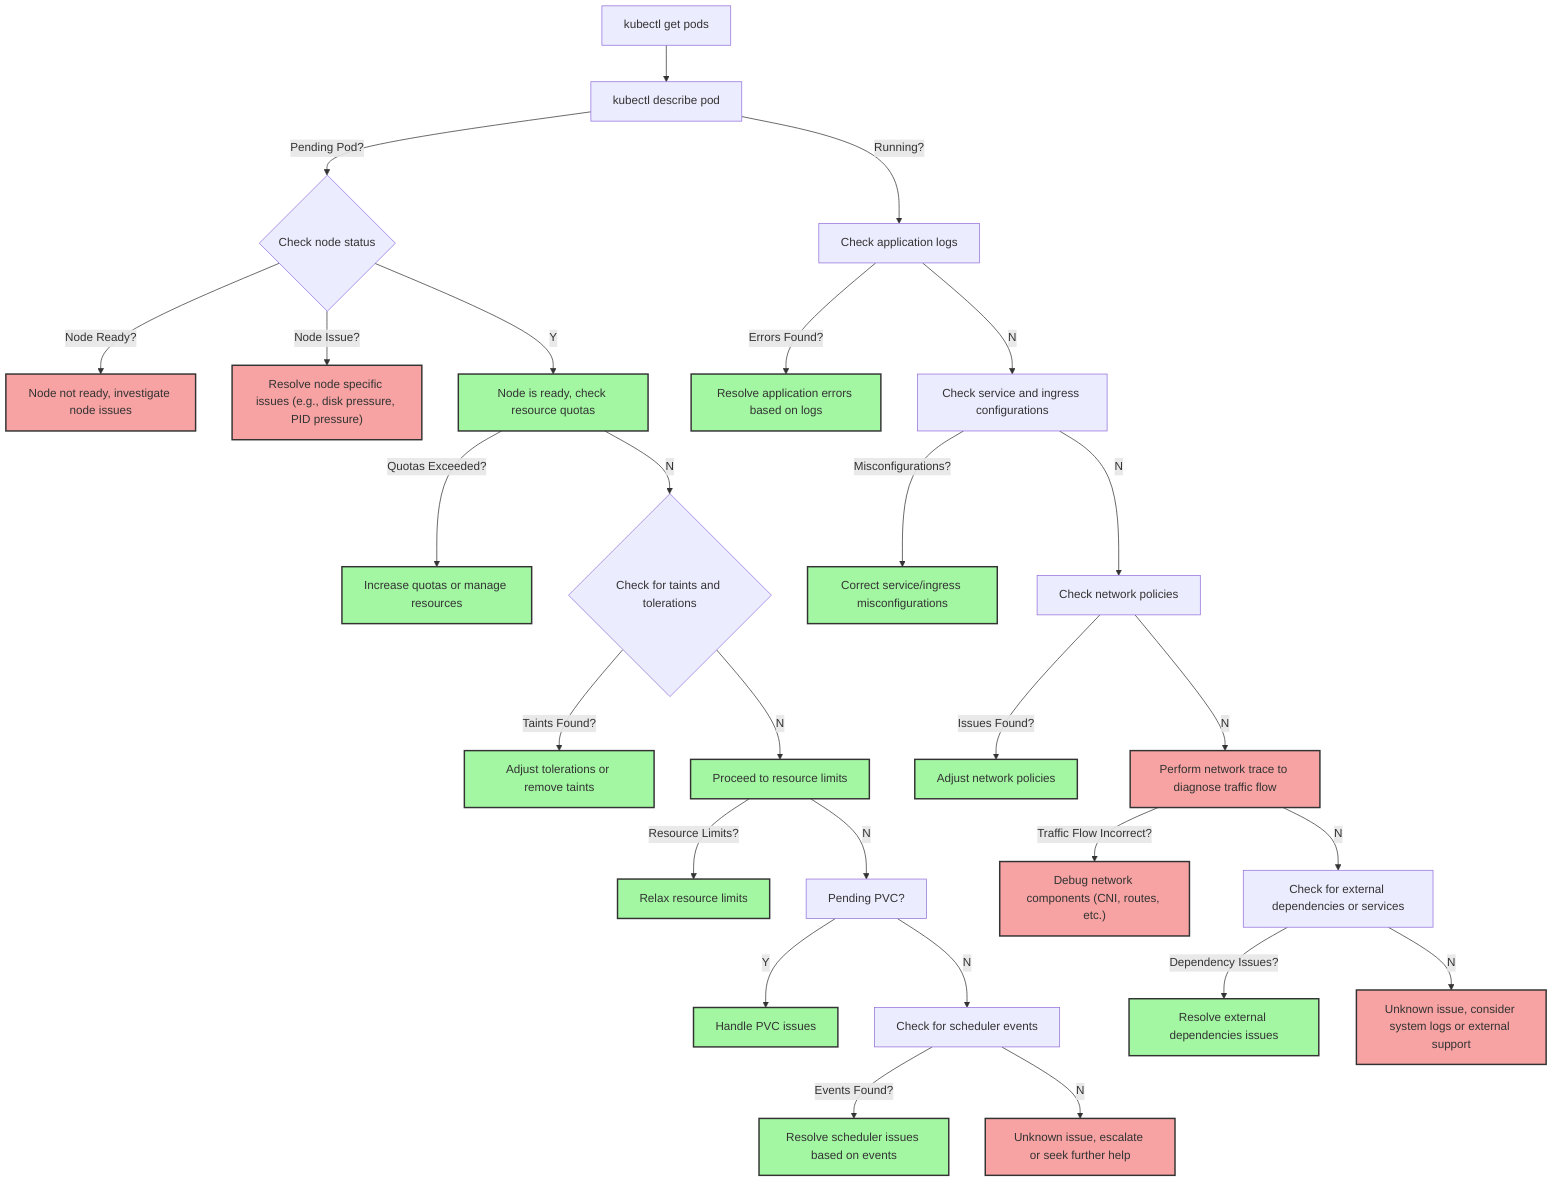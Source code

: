 flowchart TD
    A1["kubectl get pods"] --> A2["kubectl describe pod <pod-name>"]
    A2 -->|Pending Pod?| A3{"Check node status"}
    A3 -->|Node Ready?| A4["Node not ready, investigate node issues"]:::no
    A3 -->|Node Issue?| A5["Resolve node specific issues (e.g., disk pressure, PID pressure)"]:::no
    A3 -->|Y| A6["Node is ready, check resource quotas"]:::yes
    A6 -->|Quotas Exceeded?| A7["Increase quotas or manage resources"]:::yes
    A6 -->|N| A8{"Check for taints and tolerations"}
    A8 -->|Taints Found?| A9["Adjust tolerations or remove taints"]:::yes
    A8 -->|N| A10["Proceed to resource limits"]:::yes

    A10 -->|Resource Limits?| A11["Relax resource limits"]:::yes
    A10 -->|N| A12["Pending PVC?"]
    A12 -->|Y| A13["Handle PVC issues"]:::yes
    A12 -->|N| A14["Check for scheduler events"]
    A14 -->|Events Found?| A15["Resolve scheduler issues based on events"]:::yes
    A14 -->|N| A16["Unknown issue, escalate or seek further help"]:::no

    A2 -->|Running?| B1["Check application logs"]
    B1 -->|Errors Found?| B2["Resolve application errors based on logs"]:::yes
    B1 -->|N| B3["Check service and ingress configurations"]
    B3 -->|Misconfigurations?| B4["Correct service/ingress misconfigurations"]:::yes
    B3 -->|N| B5["Check network policies"]
    B5 -->|Issues Found?| B6["Adjust network policies"]:::yes
    B5 -->|N| B7["Perform network trace to diagnose traffic flow"]:::no

    B7 -->|Traffic Flow Incorrect?| B8["Debug network components (CNI, routes, etc.)"]:::no
    B7 -->|N| B9["Check for external dependencies or services"]
    B9 -->|Dependency Issues?| B10["Resolve external dependencies issues"]:::yes
    B9 -->|N| B11["Unknown issue, consider system logs or external support"]:::no

    classDef yes fill:#a3f7a3,stroke:#333,stroke-width:2px;
    classDef no fill:#f7a3a3,stroke:#333,stroke-width:2px;